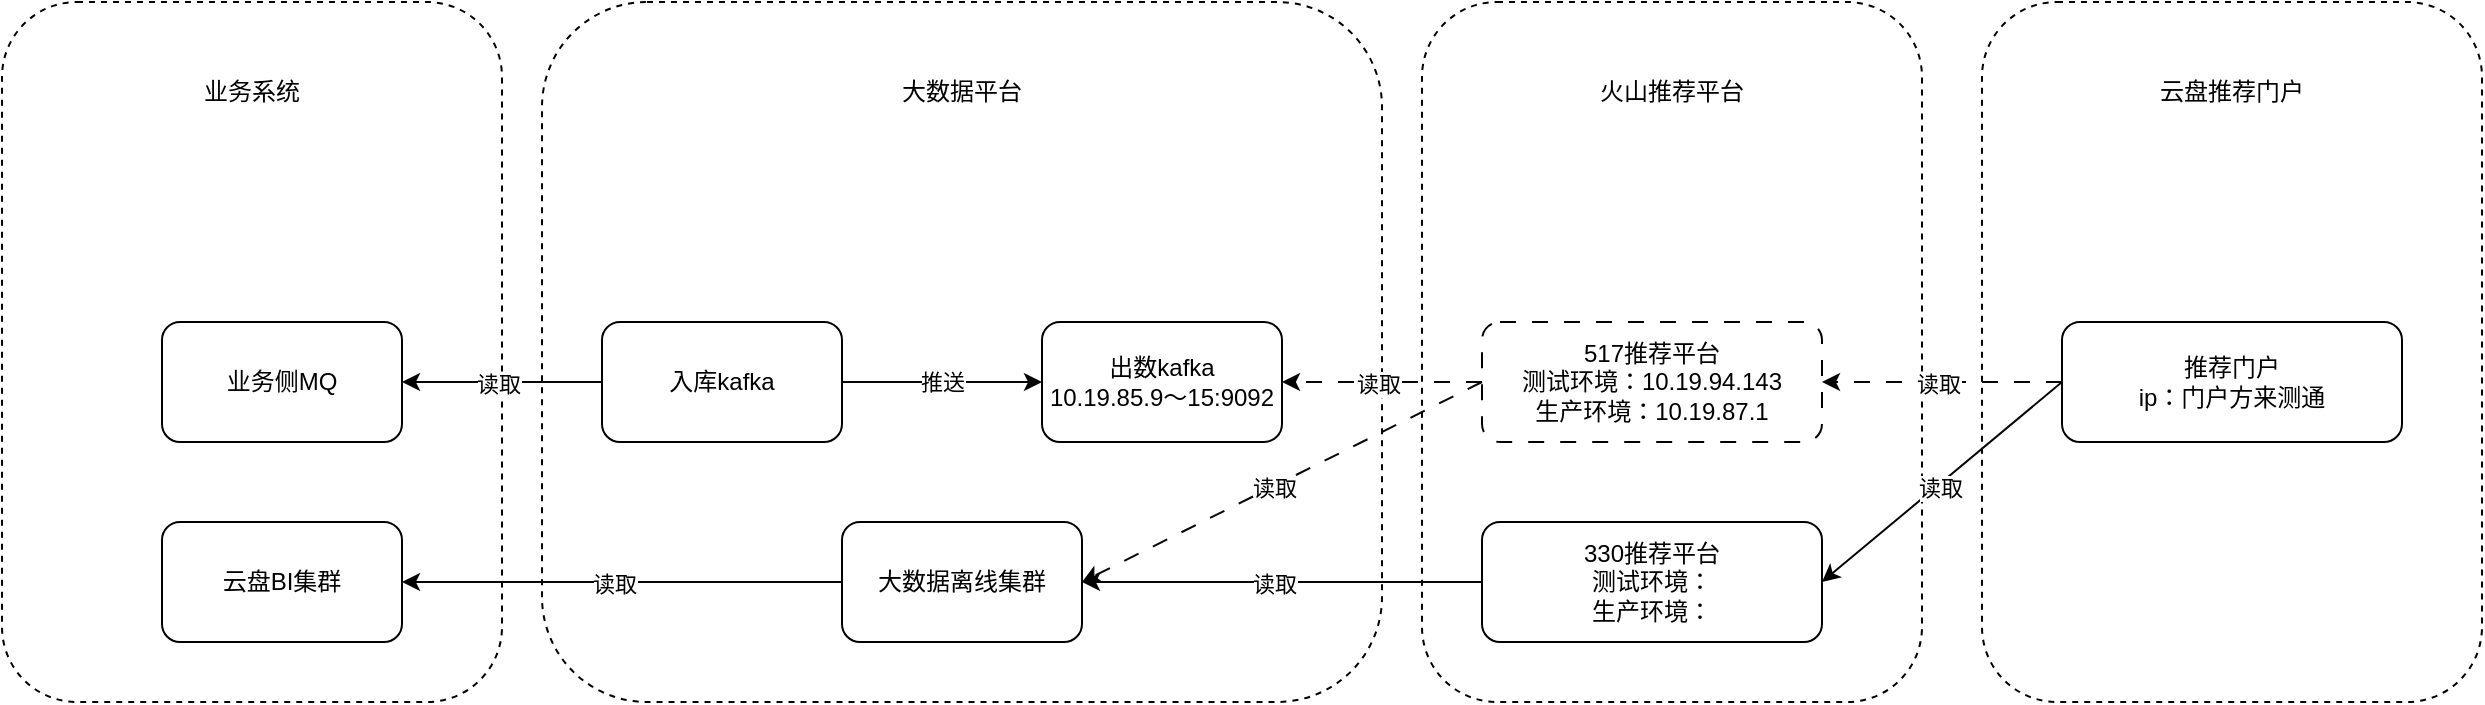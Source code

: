 <mxfile version="26.2.9">
  <diagram id="C5RBs43oDa-KdzZeNtuy" name="Page-1">
    <mxGraphModel dx="1871" dy="543" grid="1" gridSize="10" guides="1" tooltips="1" connect="1" arrows="1" fold="1" page="1" pageScale="1" pageWidth="827" pageHeight="1169" math="0" shadow="0">
      <root>
        <mxCell id="WIyWlLk6GJQsqaUBKTNV-0" />
        <mxCell id="WIyWlLk6GJQsqaUBKTNV-1" parent="WIyWlLk6GJQsqaUBKTNV-0" />
        <mxCell id="mdKV01XAuSbf0GLCG51V-19" value="" style="rounded=1;whiteSpace=wrap;html=1;fillColor=none;dashed=1;" vertex="1" parent="WIyWlLk6GJQsqaUBKTNV-1">
          <mxGeometry x="-210" y="150" width="250" height="350" as="geometry" />
        </mxCell>
        <mxCell id="mdKV01XAuSbf0GLCG51V-13" value="" style="rounded=1;whiteSpace=wrap;html=1;fillColor=none;dashed=1;" vertex="1" parent="WIyWlLk6GJQsqaUBKTNV-1">
          <mxGeometry x="60" y="150" width="420" height="350" as="geometry" />
        </mxCell>
        <mxCell id="mdKV01XAuSbf0GLCG51V-17" value="" style="rounded=1;whiteSpace=wrap;html=1;fillColor=none;dashed=1;" vertex="1" parent="WIyWlLk6GJQsqaUBKTNV-1">
          <mxGeometry x="780" y="150" width="250" height="350" as="geometry" />
        </mxCell>
        <mxCell id="mdKV01XAuSbf0GLCG51V-15" value="" style="rounded=1;whiteSpace=wrap;html=1;fillColor=none;dashed=1;" vertex="1" parent="WIyWlLk6GJQsqaUBKTNV-1">
          <mxGeometry x="500" y="150" width="250" height="350" as="geometry" />
        </mxCell>
        <mxCell id="mdKV01XAuSbf0GLCG51V-0" value="出数kafka&lt;div&gt;10.19.85.9～15:9092&lt;br&gt;&lt;/div&gt;" style="rounded=1;whiteSpace=wrap;html=1;" vertex="1" parent="WIyWlLk6GJQsqaUBKTNV-1">
          <mxGeometry x="310" y="310" width="120" height="60" as="geometry" />
        </mxCell>
        <mxCell id="mdKV01XAuSbf0GLCG51V-1" value="入库kafka" style="rounded=1;whiteSpace=wrap;html=1;" vertex="1" parent="WIyWlLk6GJQsqaUBKTNV-1">
          <mxGeometry x="90" y="310" width="120" height="60" as="geometry" />
        </mxCell>
        <mxCell id="mdKV01XAuSbf0GLCG51V-2" value="" style="endArrow=classic;html=1;rounded=0;exitX=1;exitY=0.5;exitDx=0;exitDy=0;entryX=0;entryY=0.5;entryDx=0;entryDy=0;fillColor=#008a00;strokeColor=light-dark(#050505, #82cd82);" edge="1" parent="WIyWlLk6GJQsqaUBKTNV-1" source="mdKV01XAuSbf0GLCG51V-1" target="mdKV01XAuSbf0GLCG51V-0">
          <mxGeometry width="50" height="50" relative="1" as="geometry">
            <mxPoint x="230" y="250" as="sourcePoint" />
            <mxPoint x="280" y="200" as="targetPoint" />
          </mxGeometry>
        </mxCell>
        <mxCell id="mdKV01XAuSbf0GLCG51V-6" value="推送" style="edgeLabel;html=1;align=center;verticalAlign=middle;resizable=0;points=[];" vertex="1" connectable="0" parent="mdKV01XAuSbf0GLCG51V-2">
          <mxGeometry relative="1" as="geometry">
            <mxPoint as="offset" />
          </mxGeometry>
        </mxCell>
        <mxCell id="mdKV01XAuSbf0GLCG51V-3" value="517推荐平台&lt;div&gt;&lt;div&gt;测试环境：10.19.94.143&lt;/div&gt;&lt;div&gt;生产环境：10.19.87.1&lt;/div&gt;&lt;/div&gt;" style="rounded=1;whiteSpace=wrap;html=1;dashed=1;dashPattern=8 8;" vertex="1" parent="WIyWlLk6GJQsqaUBKTNV-1">
          <mxGeometry x="530" y="310" width="170" height="60" as="geometry" />
        </mxCell>
        <mxCell id="mdKV01XAuSbf0GLCG51V-4" value="" style="endArrow=classic;html=1;rounded=0;exitX=0;exitY=0.5;exitDx=0;exitDy=0;fillColor=#008a00;strokeColor=light-dark(#050505, #82cd82);entryX=1;entryY=0.5;entryDx=0;entryDy=0;dashed=1;dashPattern=8 8;" edge="1" parent="WIyWlLk6GJQsqaUBKTNV-1" source="mdKV01XAuSbf0GLCG51V-3" target="mdKV01XAuSbf0GLCG51V-0">
          <mxGeometry width="50" height="50" relative="1" as="geometry">
            <mxPoint x="220" y="350" as="sourcePoint" />
            <mxPoint x="490" y="210" as="targetPoint" />
          </mxGeometry>
        </mxCell>
        <mxCell id="mdKV01XAuSbf0GLCG51V-7" value="读取" style="edgeLabel;html=1;align=center;verticalAlign=middle;resizable=0;points=[];" vertex="1" connectable="0" parent="mdKV01XAuSbf0GLCG51V-4">
          <mxGeometry x="0.04" y="1" relative="1" as="geometry">
            <mxPoint as="offset" />
          </mxGeometry>
        </mxCell>
        <mxCell id="mdKV01XAuSbf0GLCG51V-5" value="推荐门户&lt;div&gt;&lt;div&gt;ip：门户方来测通&lt;/div&gt;&lt;/div&gt;" style="rounded=1;whiteSpace=wrap;html=1;" vertex="1" parent="WIyWlLk6GJQsqaUBKTNV-1">
          <mxGeometry x="820" y="310" width="170" height="60" as="geometry" />
        </mxCell>
        <mxCell id="mdKV01XAuSbf0GLCG51V-8" value="" style="endArrow=classic;html=1;rounded=0;exitX=0;exitY=0.5;exitDx=0;exitDy=0;fillColor=#008a00;strokeColor=light-dark(#050505, #82cd82);entryX=1;entryY=0.5;entryDx=0;entryDy=0;dashed=1;dashPattern=8 8;" edge="1" parent="WIyWlLk6GJQsqaUBKTNV-1" source="mdKV01XAuSbf0GLCG51V-5" target="mdKV01XAuSbf0GLCG51V-3">
          <mxGeometry width="50" height="50" relative="1" as="geometry">
            <mxPoint x="540" y="350" as="sourcePoint" />
            <mxPoint x="440" y="350" as="targetPoint" />
          </mxGeometry>
        </mxCell>
        <mxCell id="mdKV01XAuSbf0GLCG51V-9" value="读取" style="edgeLabel;html=1;align=center;verticalAlign=middle;resizable=0;points=[];" vertex="1" connectable="0" parent="mdKV01XAuSbf0GLCG51V-8">
          <mxGeometry x="0.04" y="1" relative="1" as="geometry">
            <mxPoint as="offset" />
          </mxGeometry>
        </mxCell>
        <mxCell id="mdKV01XAuSbf0GLCG51V-10" value="业务侧MQ" style="rounded=1;whiteSpace=wrap;html=1;" vertex="1" parent="WIyWlLk6GJQsqaUBKTNV-1">
          <mxGeometry x="-130" y="310" width="120" height="60" as="geometry" />
        </mxCell>
        <mxCell id="mdKV01XAuSbf0GLCG51V-11" value="" style="endArrow=classic;html=1;rounded=0;fillColor=#008a00;strokeColor=light-dark(#050505, #82cd82);entryX=1;entryY=0.5;entryDx=0;entryDy=0;" edge="1" parent="WIyWlLk6GJQsqaUBKTNV-1" target="mdKV01XAuSbf0GLCG51V-10">
          <mxGeometry width="50" height="50" relative="1" as="geometry">
            <mxPoint x="90" y="340" as="sourcePoint" />
            <mxPoint x="440" y="350" as="targetPoint" />
          </mxGeometry>
        </mxCell>
        <mxCell id="mdKV01XAuSbf0GLCG51V-12" value="读取" style="edgeLabel;html=1;align=center;verticalAlign=middle;resizable=0;points=[];" vertex="1" connectable="0" parent="mdKV01XAuSbf0GLCG51V-11">
          <mxGeometry x="0.04" y="1" relative="1" as="geometry">
            <mxPoint as="offset" />
          </mxGeometry>
        </mxCell>
        <mxCell id="mdKV01XAuSbf0GLCG51V-14" value="大数据平台" style="text;html=1;align=center;verticalAlign=middle;whiteSpace=wrap;rounded=0;" vertex="1" parent="WIyWlLk6GJQsqaUBKTNV-1">
          <mxGeometry x="220" y="180" width="100" height="30" as="geometry" />
        </mxCell>
        <mxCell id="mdKV01XAuSbf0GLCG51V-16" value="火山推荐平台" style="text;html=1;align=center;verticalAlign=middle;whiteSpace=wrap;rounded=0;" vertex="1" parent="WIyWlLk6GJQsqaUBKTNV-1">
          <mxGeometry x="575" y="180" width="100" height="30" as="geometry" />
        </mxCell>
        <mxCell id="mdKV01XAuSbf0GLCG51V-18" value="云盘推荐门户" style="text;html=1;align=center;verticalAlign=middle;whiteSpace=wrap;rounded=0;" vertex="1" parent="WIyWlLk6GJQsqaUBKTNV-1">
          <mxGeometry x="855" y="180" width="100" height="30" as="geometry" />
        </mxCell>
        <mxCell id="mdKV01XAuSbf0GLCG51V-20" value="业务系统" style="text;html=1;align=center;verticalAlign=middle;whiteSpace=wrap;rounded=0;" vertex="1" parent="WIyWlLk6GJQsqaUBKTNV-1">
          <mxGeometry x="-135" y="180" width="100" height="30" as="geometry" />
        </mxCell>
        <mxCell id="mdKV01XAuSbf0GLCG51V-21" value="330推荐平台&lt;div&gt;&lt;div&gt;测试环境：&lt;/div&gt;&lt;div&gt;生产环境：&lt;/div&gt;&lt;/div&gt;" style="rounded=1;whiteSpace=wrap;html=1;" vertex="1" parent="WIyWlLk6GJQsqaUBKTNV-1">
          <mxGeometry x="530" y="410" width="170" height="60" as="geometry" />
        </mxCell>
        <mxCell id="mdKV01XAuSbf0GLCG51V-22" value="" style="endArrow=classic;html=1;rounded=0;fillColor=#008a00;strokeColor=light-dark(#050505, #82cd82);entryX=1;entryY=0.5;entryDx=0;entryDy=0;" edge="1" parent="WIyWlLk6GJQsqaUBKTNV-1" target="mdKV01XAuSbf0GLCG51V-21">
          <mxGeometry width="50" height="50" relative="1" as="geometry">
            <mxPoint x="820" y="340" as="sourcePoint" />
            <mxPoint x="710" y="350" as="targetPoint" />
          </mxGeometry>
        </mxCell>
        <mxCell id="mdKV01XAuSbf0GLCG51V-23" value="读取" style="edgeLabel;html=1;align=center;verticalAlign=middle;resizable=0;points=[];" vertex="1" connectable="0" parent="mdKV01XAuSbf0GLCG51V-22">
          <mxGeometry x="0.04" y="1" relative="1" as="geometry">
            <mxPoint as="offset" />
          </mxGeometry>
        </mxCell>
        <mxCell id="mdKV01XAuSbf0GLCG51V-24" value="" style="endArrow=classic;html=1;rounded=0;fillColor=#008a00;strokeColor=light-dark(#050505, #82cd82);exitX=0;exitY=0.5;exitDx=0;exitDy=0;entryX=1;entryY=0.5;entryDx=0;entryDy=0;" edge="1" parent="WIyWlLk6GJQsqaUBKTNV-1" source="mdKV01XAuSbf0GLCG51V-21" target="mdKV01XAuSbf0GLCG51V-26">
          <mxGeometry width="50" height="50" relative="1" as="geometry">
            <mxPoint x="832" y="358" as="sourcePoint" />
            <mxPoint x="530" y="530" as="targetPoint" />
          </mxGeometry>
        </mxCell>
        <mxCell id="mdKV01XAuSbf0GLCG51V-25" value="读取" style="edgeLabel;html=1;align=center;verticalAlign=middle;resizable=0;points=[];" vertex="1" connectable="0" parent="mdKV01XAuSbf0GLCG51V-24">
          <mxGeometry x="0.04" y="1" relative="1" as="geometry">
            <mxPoint as="offset" />
          </mxGeometry>
        </mxCell>
        <mxCell id="mdKV01XAuSbf0GLCG51V-26" value="大数据离线集群" style="rounded=1;whiteSpace=wrap;html=1;" vertex="1" parent="WIyWlLk6GJQsqaUBKTNV-1">
          <mxGeometry x="210" y="410" width="120" height="60" as="geometry" />
        </mxCell>
        <mxCell id="mdKV01XAuSbf0GLCG51V-27" value="云盘BI集群" style="rounded=1;whiteSpace=wrap;html=1;" vertex="1" parent="WIyWlLk6GJQsqaUBKTNV-1">
          <mxGeometry x="-130" y="410" width="120" height="60" as="geometry" />
        </mxCell>
        <mxCell id="mdKV01XAuSbf0GLCG51V-28" value="" style="endArrow=classic;html=1;rounded=0;fillColor=#008a00;strokeColor=light-dark(#050505, #82cd82);entryX=1;entryY=0.5;entryDx=0;entryDy=0;exitX=0;exitY=0.5;exitDx=0;exitDy=0;" edge="1" parent="WIyWlLk6GJQsqaUBKTNV-1" source="mdKV01XAuSbf0GLCG51V-26" target="mdKV01XAuSbf0GLCG51V-27">
          <mxGeometry width="50" height="50" relative="1" as="geometry">
            <mxPoint x="100" y="350" as="sourcePoint" />
            <mxPoint y="350" as="targetPoint" />
          </mxGeometry>
        </mxCell>
        <mxCell id="mdKV01XAuSbf0GLCG51V-29" value="读取" style="edgeLabel;html=1;align=center;verticalAlign=middle;resizable=0;points=[];" vertex="1" connectable="0" parent="mdKV01XAuSbf0GLCG51V-28">
          <mxGeometry x="0.04" y="1" relative="1" as="geometry">
            <mxPoint as="offset" />
          </mxGeometry>
        </mxCell>
        <mxCell id="mdKV01XAuSbf0GLCG51V-30" value="" style="endArrow=classic;html=1;rounded=0;exitX=0;exitY=0.5;exitDx=0;exitDy=0;fillColor=#008a00;strokeColor=light-dark(#050505, #82cd82);entryX=1;entryY=0.5;entryDx=0;entryDy=0;dashed=1;dashPattern=8 8;" edge="1" parent="WIyWlLk6GJQsqaUBKTNV-1" source="mdKV01XAuSbf0GLCG51V-3" target="mdKV01XAuSbf0GLCG51V-26">
          <mxGeometry width="50" height="50" relative="1" as="geometry">
            <mxPoint x="540" y="350" as="sourcePoint" />
            <mxPoint x="440" y="350" as="targetPoint" />
          </mxGeometry>
        </mxCell>
        <mxCell id="mdKV01XAuSbf0GLCG51V-31" value="读取" style="edgeLabel;html=1;align=center;verticalAlign=middle;resizable=0;points=[];" vertex="1" connectable="0" parent="mdKV01XAuSbf0GLCG51V-30">
          <mxGeometry x="0.04" y="1" relative="1" as="geometry">
            <mxPoint as="offset" />
          </mxGeometry>
        </mxCell>
      </root>
    </mxGraphModel>
  </diagram>
</mxfile>

